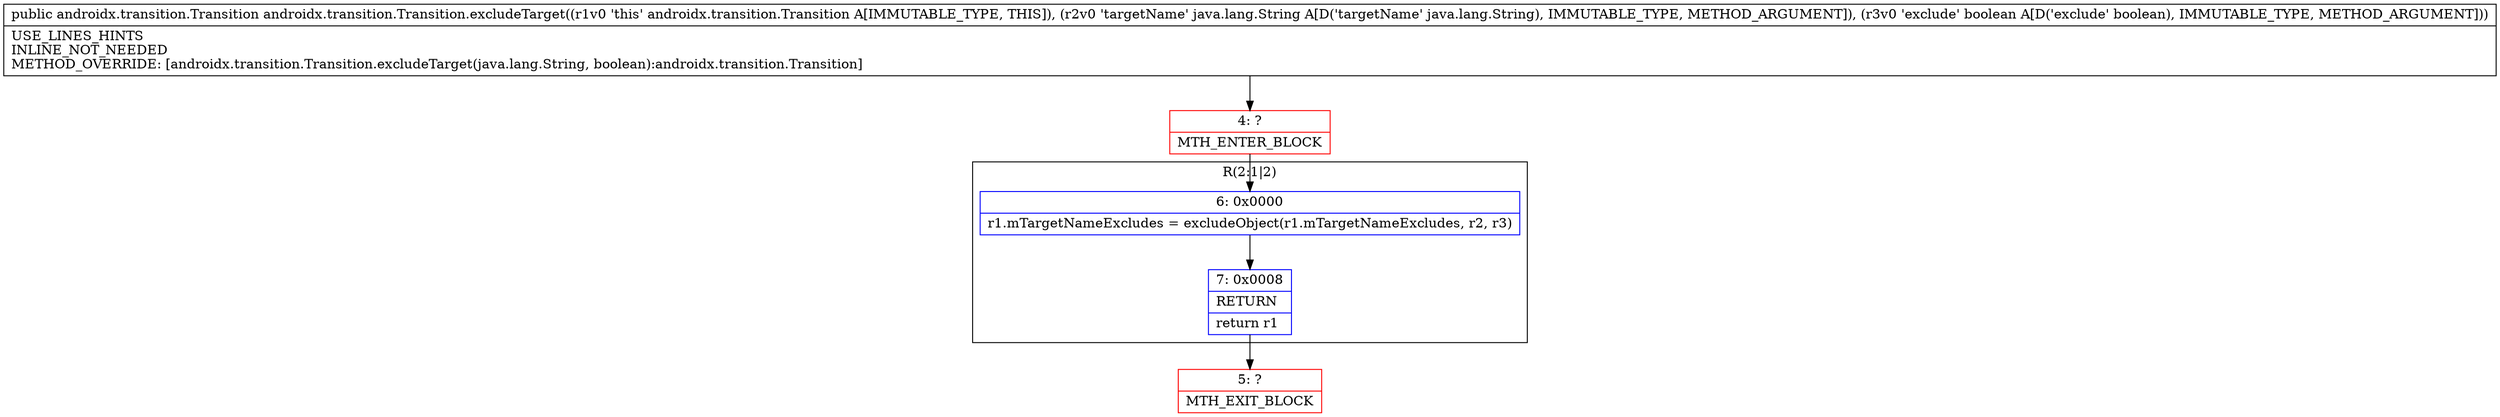 digraph "CFG forandroidx.transition.Transition.excludeTarget(Ljava\/lang\/String;Z)Landroidx\/transition\/Transition;" {
subgraph cluster_Region_2058026214 {
label = "R(2:1|2)";
node [shape=record,color=blue];
Node_6 [shape=record,label="{6\:\ 0x0000|r1.mTargetNameExcludes = excludeObject(r1.mTargetNameExcludes, r2, r3)\l}"];
Node_7 [shape=record,label="{7\:\ 0x0008|RETURN\l|return r1\l}"];
}
Node_4 [shape=record,color=red,label="{4\:\ ?|MTH_ENTER_BLOCK\l}"];
Node_5 [shape=record,color=red,label="{5\:\ ?|MTH_EXIT_BLOCK\l}"];
MethodNode[shape=record,label="{public androidx.transition.Transition androidx.transition.Transition.excludeTarget((r1v0 'this' androidx.transition.Transition A[IMMUTABLE_TYPE, THIS]), (r2v0 'targetName' java.lang.String A[D('targetName' java.lang.String), IMMUTABLE_TYPE, METHOD_ARGUMENT]), (r3v0 'exclude' boolean A[D('exclude' boolean), IMMUTABLE_TYPE, METHOD_ARGUMENT]))  | USE_LINES_HINTS\lINLINE_NOT_NEEDED\lMETHOD_OVERRIDE: [androidx.transition.Transition.excludeTarget(java.lang.String, boolean):androidx.transition.Transition]\l}"];
MethodNode -> Node_4;Node_6 -> Node_7;
Node_7 -> Node_5;
Node_4 -> Node_6;
}

